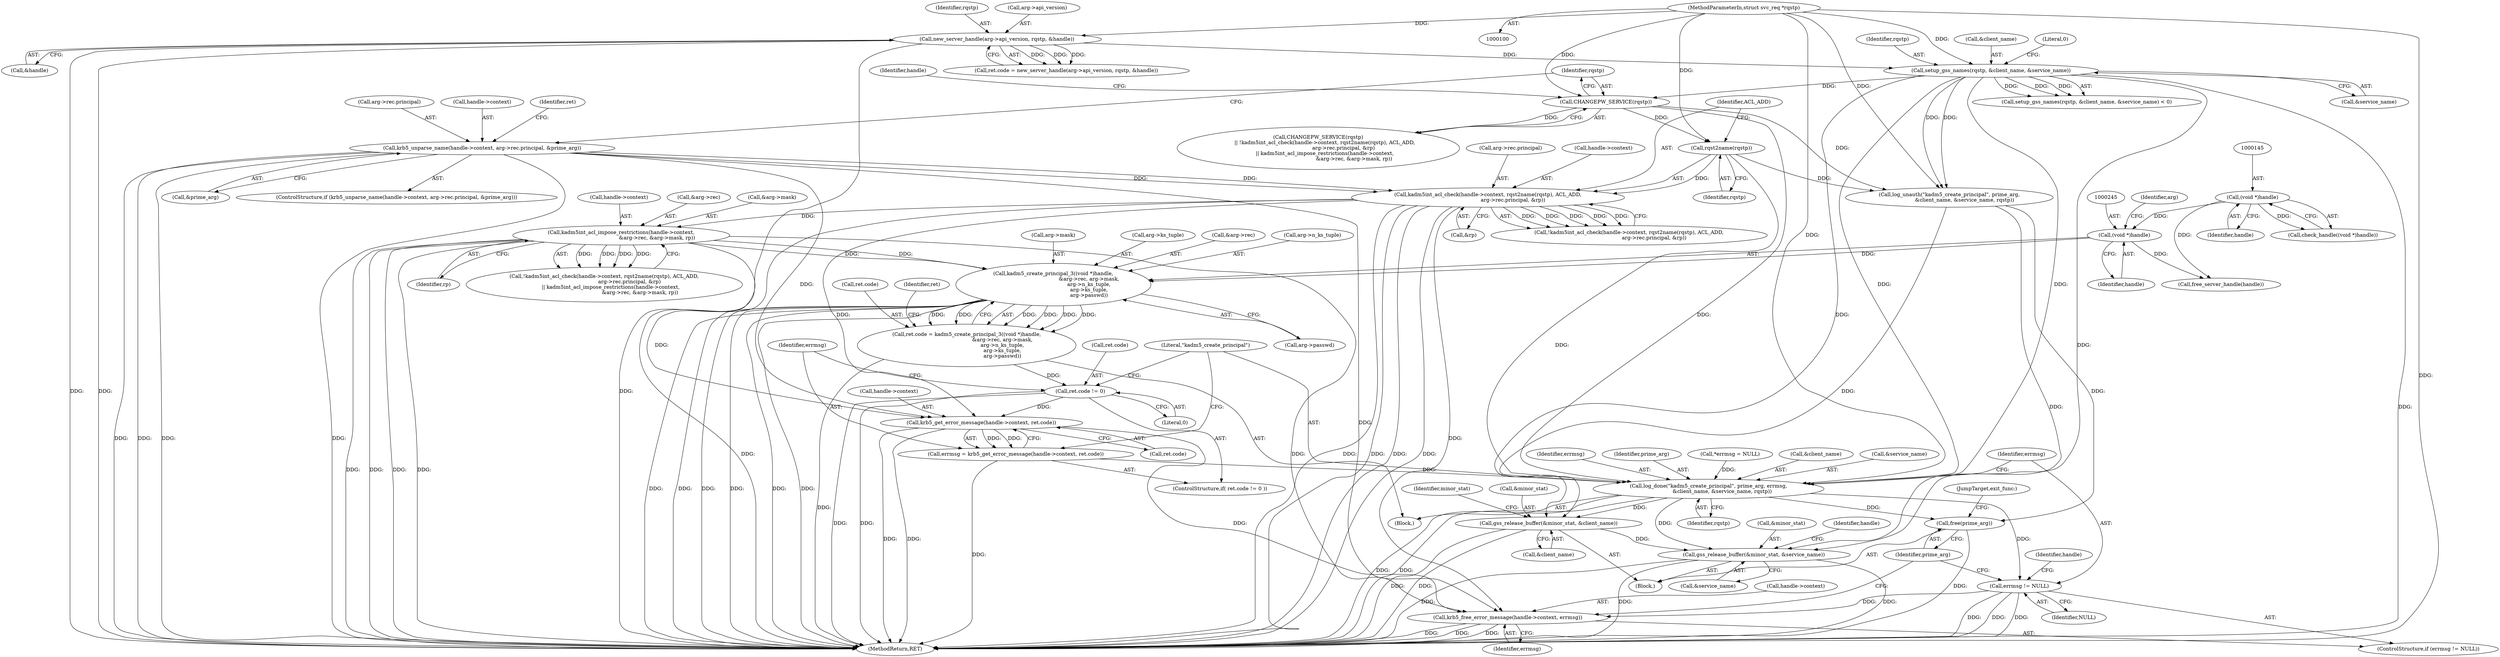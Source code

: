 digraph "0_krb5_83ed75feba32e46f736fcce0d96a0445f29b96c2_4@API" {
"1000243" [label="(Call,kadm5_create_principal_3((void *)handle,\n                                            &arg->rec, arg->mask,\n                                            arg->n_ks_tuple,\n                                            arg->ks_tuple,\n                                            arg->passwd))"];
"1000244" [label="(Call,(void *)handle)"];
"1000144" [label="(Call,(void *)handle)"];
"1000210" [label="(Call,kadm5int_acl_impose_restrictions(handle->context,\n                                            &arg->rec, &arg->mask, rp))"];
"1000196" [label="(Call,kadm5int_acl_check(handle->context, rqst2name(rqstp), ACL_ADD,\n                               arg->rec.principal, &rp))"];
"1000172" [label="(Call,krb5_unparse_name(handle->context, arg->rec.principal, &prime_arg))"];
"1000200" [label="(Call,rqst2name(rqstp))"];
"1000192" [label="(Call,CHANGEPW_SERVICE(rqstp))"];
"1000157" [label="(Call,setup_gss_names(rqstp, &client_name, &service_name))"];
"1000130" [label="(Call,new_server_handle(arg->api_version, rqstp, &handle))"];
"1000102" [label="(MethodParameterIn,struct svc_req *rqstp)"];
"1000239" [label="(Call,ret.code = kadm5_create_principal_3((void *)handle,\n                                            &arg->rec, arg->mask,\n                                            arg->n_ks_tuple,\n                                            arg->ks_tuple,\n                                            arg->passwd))"];
"1000264" [label="(Call,ret.code != 0)"];
"1000271" [label="(Call,krb5_get_error_message(handle->context, ret.code))"];
"1000269" [label="(Call,errmsg = krb5_get_error_message(handle->context, ret.code))"];
"1000278" [label="(Call,log_done(\"kadm5_create_principal\", prime_arg, errmsg,\n                 &client_name, &service_name, rqstp))"];
"1000288" [label="(Call,errmsg != NULL)"];
"1000291" [label="(Call,krb5_free_error_message(handle->context, errmsg))"];
"1000296" [label="(Call,free(prime_arg))"];
"1000299" [label="(Call,gss_release_buffer(&minor_stat, &client_name))"];
"1000304" [label="(Call,gss_release_buffer(&minor_stat, &service_name))"];
"1000288" [label="(Call,errmsg != NULL)"];
"1000200" [label="(Call,rqst2name(rqstp))"];
"1000171" [label="(ControlStructure,if (krb5_unparse_name(handle->context, arg->rec.principal, &prime_arg)))"];
"1000191" [label="(Call,CHANGEPW_SERVICE(rqstp)\n        || !kadm5int_acl_check(handle->context, rqst2name(rqstp), ACL_ADD,\n                               arg->rec.principal, &rp)\n        || kadm5int_acl_impose_restrictions(handle->context,\n                                            &arg->rec, &arg->mask, rp))"];
"1000161" [label="(Call,&service_name)"];
"1000103" [label="(Block,)"];
"1000134" [label="(Identifier,rqstp)"];
"1000257" [label="(Call,arg->ks_tuple)"];
"1000243" [label="(Call,kadm5_create_principal_3((void *)handle,\n                                            &arg->rec, arg->mask,\n                                            arg->n_ks_tuple,\n                                            arg->ks_tuple,\n                                            arg->passwd))"];
"1000290" [label="(Identifier,NULL)"];
"1000298" [label="(JumpTarget,exit_func:)"];
"1000265" [label="(Call,ret.code)"];
"1000270" [label="(Identifier,errmsg)"];
"1000269" [label="(Call,errmsg = krb5_get_error_message(handle->context, ret.code))"];
"1000307" [label="(Call,&service_name)"];
"1000247" [label="(Call,&arg->rec)"];
"1000282" [label="(Call,&client_name)"];
"1000157" [label="(Call,setup_gss_names(rqstp, &client_name, &service_name))"];
"1000292" [label="(Call,handle->context)"];
"1000173" [label="(Call,handle->context)"];
"1000284" [label="(Call,&service_name)"];
"1000302" [label="(Call,&client_name)"];
"1000195" [label="(Call,!kadm5int_acl_check(handle->context, rqst2name(rqstp), ACL_ADD,\n                               arg->rec.principal, &rp))"];
"1000156" [label="(Call,setup_gss_names(rqstp, &client_name, &service_name) < 0)"];
"1000309" [label="(Call,free_server_handle(handle))"];
"1000299" [label="(Call,gss_release_buffer(&minor_stat, &client_name))"];
"1000130" [label="(Call,new_server_handle(arg->api_version, rqstp, &handle))"];
"1000279" [label="(Literal,\"kadm5_create_principal\")"];
"1000222" [label="(Identifier,rp)"];
"1000181" [label="(Call,&prime_arg)"];
"1000246" [label="(Identifier,handle)"];
"1000249" [label="(Identifier,arg)"];
"1000201" [label="(Identifier,rqstp)"];
"1000291" [label="(Call,krb5_free_error_message(handle->context, errmsg))"];
"1000192" [label="(Call,CHANGEPW_SERVICE(rqstp))"];
"1000244" [label="(Call,(void *)handle)"];
"1000146" [label="(Identifier,handle)"];
"1000202" [label="(Identifier,ACL_ADD)"];
"1000295" [label="(Identifier,errmsg)"];
"1000218" [label="(Call,&arg->mask)"];
"1000210" [label="(Call,kadm5int_acl_impose_restrictions(handle->context,\n                                            &arg->rec, &arg->mask, rp))"];
"1000102" [label="(MethodParameterIn,struct svc_req *rqstp)"];
"1000172" [label="(Call,krb5_unparse_name(handle->context, arg->rec.principal, &prime_arg))"];
"1000304" [label="(Call,gss_release_buffer(&minor_stat, &service_name))"];
"1000266" [label="(Identifier,ret)"];
"1000211" [label="(Call,handle->context)"];
"1000263" [label="(ControlStructure,if( ret.code != 0 ))"];
"1000264" [label="(Call,ret.code != 0)"];
"1000281" [label="(Identifier,errmsg)"];
"1000278" [label="(Call,log_done(\"kadm5_create_principal\", prime_arg, errmsg,\n                 &client_name, &service_name, rqstp))"];
"1000126" [label="(Call,ret.code = new_server_handle(arg->api_version, rqstp, &handle))"];
"1000286" [label="(Identifier,rqstp)"];
"1000159" [label="(Call,&client_name)"];
"1000198" [label="(Identifier,handle)"];
"1000214" [label="(Call,&arg->rec)"];
"1000239" [label="(Call,ret.code = kadm5_create_principal_3((void *)handle,\n                                            &arg->rec, arg->mask,\n                                            arg->n_ks_tuple,\n                                            arg->ks_tuple,\n                                            arg->passwd))"];
"1000186" [label="(Identifier,ret)"];
"1000305" [label="(Call,&minor_stat)"];
"1000131" [label="(Call,arg->api_version)"];
"1000296" [label="(Call,free(prime_arg))"];
"1000260" [label="(Call,arg->passwd)"];
"1000197" [label="(Call,handle->context)"];
"1000297" [label="(Identifier,prime_arg)"];
"1000194" [label="(Call,!kadm5int_acl_check(handle->context, rqst2name(rqstp), ACL_ADD,\n                               arg->rec.principal, &rp)\n        || kadm5int_acl_impose_restrictions(handle->context,\n                                            &arg->rec, &arg->mask, rp))"];
"1000271" [label="(Call,krb5_get_error_message(handle->context, ret.code))"];
"1000135" [label="(Call,&handle)"];
"1000176" [label="(Call,arg->rec.principal)"];
"1000143" [label="(Call,check_handle((void *)handle))"];
"1000229" [label="(Call,log_unauth(\"kadm5_create_principal\", prime_arg,\n                   &client_name, &service_name, rqstp))"];
"1000163" [label="(Literal,0)"];
"1000280" [label="(Identifier,prime_arg)"];
"1000158" [label="(Identifier,rqstp)"];
"1000254" [label="(Call,arg->n_ks_tuple)"];
"1000240" [label="(Call,ret.code)"];
"1000306" [label="(Identifier,minor_stat)"];
"1000287" [label="(ControlStructure,if (errmsg != NULL))"];
"1000196" [label="(Call,kadm5int_acl_check(handle->context, rqst2name(rqstp), ACL_ADD,\n                               arg->rec.principal, &rp))"];
"1000272" [label="(Call,handle->context)"];
"1000289" [label="(Identifier,errmsg)"];
"1000238" [label="(Block,)"];
"1000300" [label="(Call,&minor_stat)"];
"1000193" [label="(Identifier,rqstp)"];
"1000293" [label="(Identifier,handle)"];
"1000208" [label="(Call,&rp)"];
"1000268" [label="(Literal,0)"];
"1000275" [label="(Call,ret.code)"];
"1000203" [label="(Call,arg->rec.principal)"];
"1000251" [label="(Call,arg->mask)"];
"1000314" [label="(MethodReturn,RET)"];
"1000310" [label="(Identifier,handle)"];
"1000144" [label="(Call,(void *)handle)"];
"1000118" [label="(Call,*errmsg = NULL)"];
"1000243" -> "1000239"  [label="AST: "];
"1000243" -> "1000260"  [label="CFG: "];
"1000244" -> "1000243"  [label="AST: "];
"1000247" -> "1000243"  [label="AST: "];
"1000251" -> "1000243"  [label="AST: "];
"1000254" -> "1000243"  [label="AST: "];
"1000257" -> "1000243"  [label="AST: "];
"1000260" -> "1000243"  [label="AST: "];
"1000239" -> "1000243"  [label="CFG: "];
"1000243" -> "1000314"  [label="DDG: "];
"1000243" -> "1000314"  [label="DDG: "];
"1000243" -> "1000314"  [label="DDG: "];
"1000243" -> "1000314"  [label="DDG: "];
"1000243" -> "1000314"  [label="DDG: "];
"1000243" -> "1000314"  [label="DDG: "];
"1000243" -> "1000239"  [label="DDG: "];
"1000243" -> "1000239"  [label="DDG: "];
"1000243" -> "1000239"  [label="DDG: "];
"1000243" -> "1000239"  [label="DDG: "];
"1000243" -> "1000239"  [label="DDG: "];
"1000243" -> "1000239"  [label="DDG: "];
"1000244" -> "1000243"  [label="DDG: "];
"1000210" -> "1000243"  [label="DDG: "];
"1000210" -> "1000243"  [label="DDG: "];
"1000244" -> "1000246"  [label="CFG: "];
"1000245" -> "1000244"  [label="AST: "];
"1000246" -> "1000244"  [label="AST: "];
"1000249" -> "1000244"  [label="CFG: "];
"1000144" -> "1000244"  [label="DDG: "];
"1000244" -> "1000309"  [label="DDG: "];
"1000144" -> "1000143"  [label="AST: "];
"1000144" -> "1000146"  [label="CFG: "];
"1000145" -> "1000144"  [label="AST: "];
"1000146" -> "1000144"  [label="AST: "];
"1000143" -> "1000144"  [label="CFG: "];
"1000144" -> "1000143"  [label="DDG: "];
"1000144" -> "1000309"  [label="DDG: "];
"1000210" -> "1000194"  [label="AST: "];
"1000210" -> "1000222"  [label="CFG: "];
"1000211" -> "1000210"  [label="AST: "];
"1000214" -> "1000210"  [label="AST: "];
"1000218" -> "1000210"  [label="AST: "];
"1000222" -> "1000210"  [label="AST: "];
"1000194" -> "1000210"  [label="CFG: "];
"1000210" -> "1000314"  [label="DDG: "];
"1000210" -> "1000314"  [label="DDG: "];
"1000210" -> "1000314"  [label="DDG: "];
"1000210" -> "1000314"  [label="DDG: "];
"1000210" -> "1000194"  [label="DDG: "];
"1000210" -> "1000194"  [label="DDG: "];
"1000210" -> "1000194"  [label="DDG: "];
"1000210" -> "1000194"  [label="DDG: "];
"1000196" -> "1000210"  [label="DDG: "];
"1000210" -> "1000271"  [label="DDG: "];
"1000210" -> "1000291"  [label="DDG: "];
"1000196" -> "1000195"  [label="AST: "];
"1000196" -> "1000208"  [label="CFG: "];
"1000197" -> "1000196"  [label="AST: "];
"1000200" -> "1000196"  [label="AST: "];
"1000202" -> "1000196"  [label="AST: "];
"1000203" -> "1000196"  [label="AST: "];
"1000208" -> "1000196"  [label="AST: "];
"1000195" -> "1000196"  [label="CFG: "];
"1000196" -> "1000314"  [label="DDG: "];
"1000196" -> "1000314"  [label="DDG: "];
"1000196" -> "1000314"  [label="DDG: "];
"1000196" -> "1000314"  [label="DDG: "];
"1000196" -> "1000314"  [label="DDG: "];
"1000196" -> "1000195"  [label="DDG: "];
"1000196" -> "1000195"  [label="DDG: "];
"1000196" -> "1000195"  [label="DDG: "];
"1000196" -> "1000195"  [label="DDG: "];
"1000196" -> "1000195"  [label="DDG: "];
"1000172" -> "1000196"  [label="DDG: "];
"1000172" -> "1000196"  [label="DDG: "];
"1000200" -> "1000196"  [label="DDG: "];
"1000196" -> "1000271"  [label="DDG: "];
"1000196" -> "1000291"  [label="DDG: "];
"1000172" -> "1000171"  [label="AST: "];
"1000172" -> "1000181"  [label="CFG: "];
"1000173" -> "1000172"  [label="AST: "];
"1000176" -> "1000172"  [label="AST: "];
"1000181" -> "1000172"  [label="AST: "];
"1000186" -> "1000172"  [label="CFG: "];
"1000193" -> "1000172"  [label="CFG: "];
"1000172" -> "1000314"  [label="DDG: "];
"1000172" -> "1000314"  [label="DDG: "];
"1000172" -> "1000314"  [label="DDG: "];
"1000172" -> "1000314"  [label="DDG: "];
"1000172" -> "1000271"  [label="DDG: "];
"1000172" -> "1000291"  [label="DDG: "];
"1000200" -> "1000201"  [label="CFG: "];
"1000201" -> "1000200"  [label="AST: "];
"1000202" -> "1000200"  [label="CFG: "];
"1000192" -> "1000200"  [label="DDG: "];
"1000102" -> "1000200"  [label="DDG: "];
"1000200" -> "1000229"  [label="DDG: "];
"1000200" -> "1000278"  [label="DDG: "];
"1000192" -> "1000191"  [label="AST: "];
"1000192" -> "1000193"  [label="CFG: "];
"1000193" -> "1000192"  [label="AST: "];
"1000198" -> "1000192"  [label="CFG: "];
"1000191" -> "1000192"  [label="CFG: "];
"1000192" -> "1000191"  [label="DDG: "];
"1000157" -> "1000192"  [label="DDG: "];
"1000102" -> "1000192"  [label="DDG: "];
"1000192" -> "1000229"  [label="DDG: "];
"1000192" -> "1000278"  [label="DDG: "];
"1000157" -> "1000156"  [label="AST: "];
"1000157" -> "1000161"  [label="CFG: "];
"1000158" -> "1000157"  [label="AST: "];
"1000159" -> "1000157"  [label="AST: "];
"1000161" -> "1000157"  [label="AST: "];
"1000163" -> "1000157"  [label="CFG: "];
"1000157" -> "1000314"  [label="DDG: "];
"1000157" -> "1000156"  [label="DDG: "];
"1000157" -> "1000156"  [label="DDG: "];
"1000157" -> "1000156"  [label="DDG: "];
"1000130" -> "1000157"  [label="DDG: "];
"1000102" -> "1000157"  [label="DDG: "];
"1000157" -> "1000229"  [label="DDG: "];
"1000157" -> "1000229"  [label="DDG: "];
"1000157" -> "1000278"  [label="DDG: "];
"1000157" -> "1000278"  [label="DDG: "];
"1000157" -> "1000299"  [label="DDG: "];
"1000157" -> "1000304"  [label="DDG: "];
"1000130" -> "1000126"  [label="AST: "];
"1000130" -> "1000135"  [label="CFG: "];
"1000131" -> "1000130"  [label="AST: "];
"1000134" -> "1000130"  [label="AST: "];
"1000135" -> "1000130"  [label="AST: "];
"1000126" -> "1000130"  [label="CFG: "];
"1000130" -> "1000314"  [label="DDG: "];
"1000130" -> "1000314"  [label="DDG: "];
"1000130" -> "1000314"  [label="DDG: "];
"1000130" -> "1000126"  [label="DDG: "];
"1000130" -> "1000126"  [label="DDG: "];
"1000130" -> "1000126"  [label="DDG: "];
"1000102" -> "1000130"  [label="DDG: "];
"1000102" -> "1000100"  [label="AST: "];
"1000102" -> "1000314"  [label="DDG: "];
"1000102" -> "1000229"  [label="DDG: "];
"1000102" -> "1000278"  [label="DDG: "];
"1000239" -> "1000238"  [label="AST: "];
"1000240" -> "1000239"  [label="AST: "];
"1000266" -> "1000239"  [label="CFG: "];
"1000239" -> "1000314"  [label="DDG: "];
"1000239" -> "1000264"  [label="DDG: "];
"1000264" -> "1000263"  [label="AST: "];
"1000264" -> "1000268"  [label="CFG: "];
"1000265" -> "1000264"  [label="AST: "];
"1000268" -> "1000264"  [label="AST: "];
"1000270" -> "1000264"  [label="CFG: "];
"1000279" -> "1000264"  [label="CFG: "];
"1000264" -> "1000314"  [label="DDG: "];
"1000264" -> "1000314"  [label="DDG: "];
"1000264" -> "1000271"  [label="DDG: "];
"1000271" -> "1000269"  [label="AST: "];
"1000271" -> "1000275"  [label="CFG: "];
"1000272" -> "1000271"  [label="AST: "];
"1000275" -> "1000271"  [label="AST: "];
"1000269" -> "1000271"  [label="CFG: "];
"1000271" -> "1000314"  [label="DDG: "];
"1000271" -> "1000314"  [label="DDG: "];
"1000271" -> "1000269"  [label="DDG: "];
"1000271" -> "1000269"  [label="DDG: "];
"1000271" -> "1000291"  [label="DDG: "];
"1000269" -> "1000263"  [label="AST: "];
"1000270" -> "1000269"  [label="AST: "];
"1000279" -> "1000269"  [label="CFG: "];
"1000269" -> "1000314"  [label="DDG: "];
"1000269" -> "1000278"  [label="DDG: "];
"1000278" -> "1000238"  [label="AST: "];
"1000278" -> "1000286"  [label="CFG: "];
"1000279" -> "1000278"  [label="AST: "];
"1000280" -> "1000278"  [label="AST: "];
"1000281" -> "1000278"  [label="AST: "];
"1000282" -> "1000278"  [label="AST: "];
"1000284" -> "1000278"  [label="AST: "];
"1000286" -> "1000278"  [label="AST: "];
"1000289" -> "1000278"  [label="CFG: "];
"1000278" -> "1000314"  [label="DDG: "];
"1000278" -> "1000314"  [label="DDG: "];
"1000118" -> "1000278"  [label="DDG: "];
"1000278" -> "1000288"  [label="DDG: "];
"1000278" -> "1000296"  [label="DDG: "];
"1000278" -> "1000299"  [label="DDG: "];
"1000278" -> "1000304"  [label="DDG: "];
"1000288" -> "1000287"  [label="AST: "];
"1000288" -> "1000290"  [label="CFG: "];
"1000289" -> "1000288"  [label="AST: "];
"1000290" -> "1000288"  [label="AST: "];
"1000293" -> "1000288"  [label="CFG: "];
"1000297" -> "1000288"  [label="CFG: "];
"1000288" -> "1000314"  [label="DDG: "];
"1000288" -> "1000314"  [label="DDG: "];
"1000288" -> "1000314"  [label="DDG: "];
"1000288" -> "1000291"  [label="DDG: "];
"1000291" -> "1000287"  [label="AST: "];
"1000291" -> "1000295"  [label="CFG: "];
"1000292" -> "1000291"  [label="AST: "];
"1000295" -> "1000291"  [label="AST: "];
"1000297" -> "1000291"  [label="CFG: "];
"1000291" -> "1000314"  [label="DDG: "];
"1000291" -> "1000314"  [label="DDG: "];
"1000291" -> "1000314"  [label="DDG: "];
"1000296" -> "1000103"  [label="AST: "];
"1000296" -> "1000297"  [label="CFG: "];
"1000297" -> "1000296"  [label="AST: "];
"1000298" -> "1000296"  [label="CFG: "];
"1000296" -> "1000314"  [label="DDG: "];
"1000229" -> "1000296"  [label="DDG: "];
"1000299" -> "1000103"  [label="AST: "];
"1000299" -> "1000302"  [label="CFG: "];
"1000300" -> "1000299"  [label="AST: "];
"1000302" -> "1000299"  [label="AST: "];
"1000306" -> "1000299"  [label="CFG: "];
"1000299" -> "1000314"  [label="DDG: "];
"1000299" -> "1000314"  [label="DDG: "];
"1000229" -> "1000299"  [label="DDG: "];
"1000299" -> "1000304"  [label="DDG: "];
"1000304" -> "1000103"  [label="AST: "];
"1000304" -> "1000307"  [label="CFG: "];
"1000305" -> "1000304"  [label="AST: "];
"1000307" -> "1000304"  [label="AST: "];
"1000310" -> "1000304"  [label="CFG: "];
"1000304" -> "1000314"  [label="DDG: "];
"1000304" -> "1000314"  [label="DDG: "];
"1000304" -> "1000314"  [label="DDG: "];
"1000229" -> "1000304"  [label="DDG: "];
}
